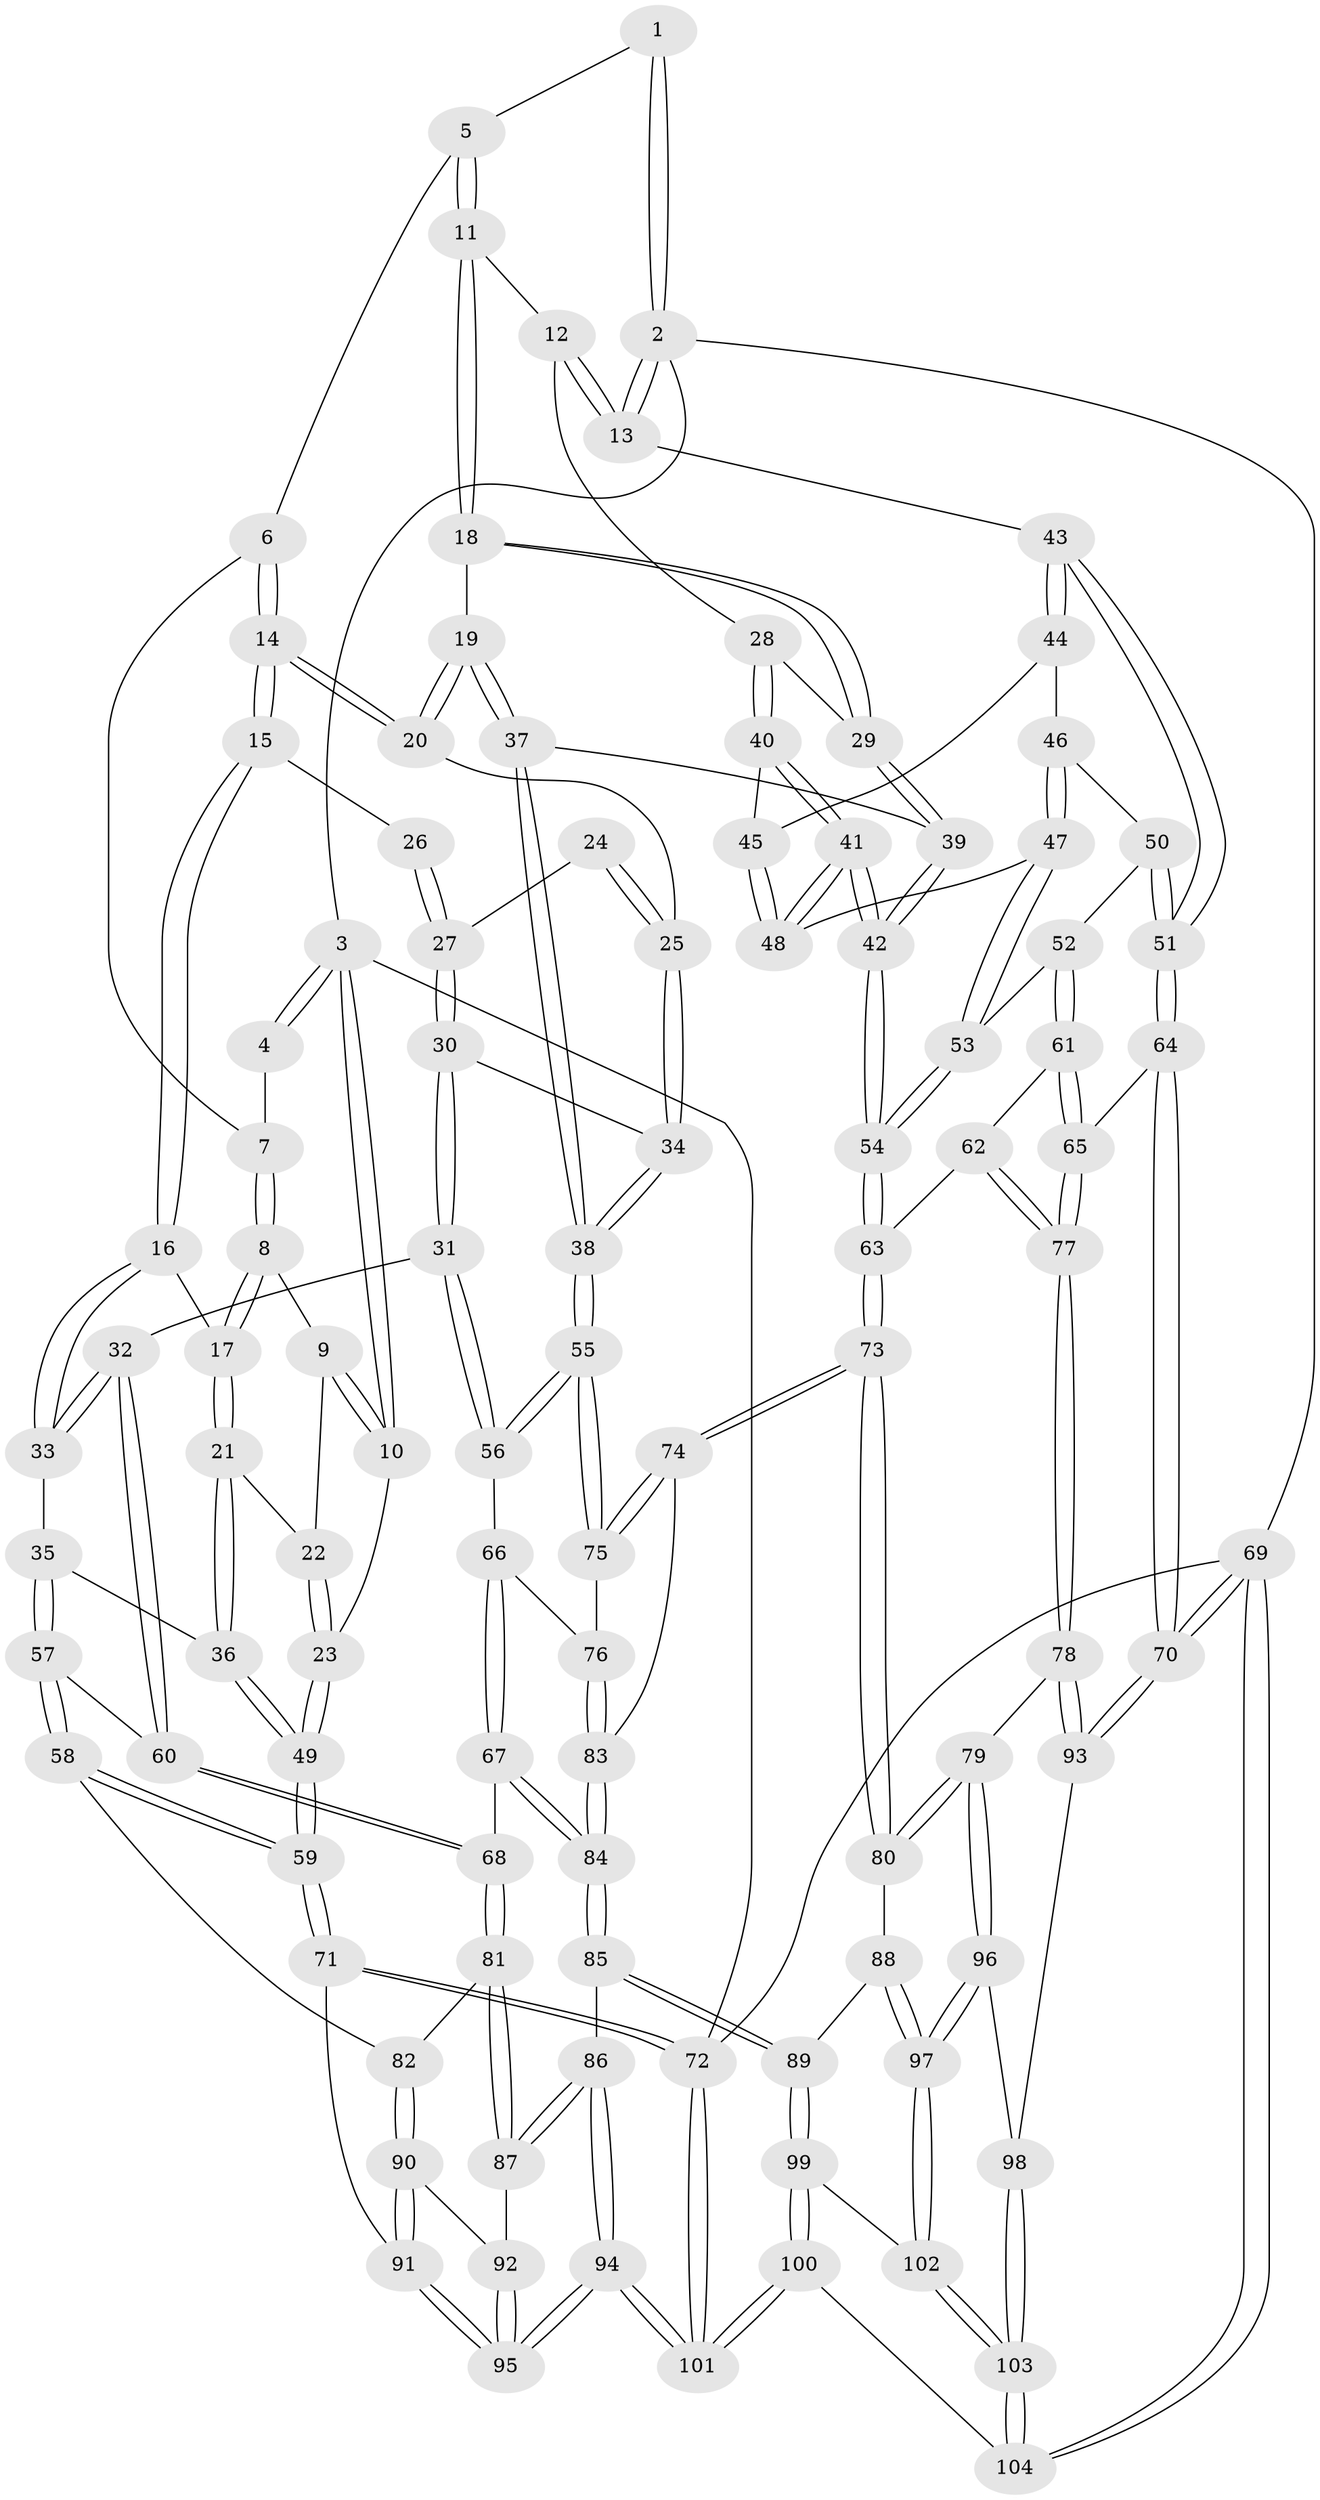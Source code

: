 // coarse degree distribution, {4: 0.4838709677419355, 5: 0.3387096774193548, 3: 0.08064516129032258, 6: 0.0967741935483871}
// Generated by graph-tools (version 1.1) at 2025/52/02/27/25 19:52:44]
// undirected, 104 vertices, 257 edges
graph export_dot {
graph [start="1"]
  node [color=gray90,style=filled];
  1 [pos="+0.5643068549896211+0"];
  2 [pos="+1+0"];
  3 [pos="+0+0"];
  4 [pos="+0.193826127543396+0"];
  5 [pos="+0.5678006638353701+0.0012538191368236596"];
  6 [pos="+0.27507183515953526+0.05230286078827389"];
  7 [pos="+0.23800718701790205+0.016346285733429295"];
  8 [pos="+0.16783124071863975+0.10451899725171115"];
  9 [pos="+0.11665208993244242+0.11174054434289672"];
  10 [pos="+0+0.09248204034125654"];
  11 [pos="+0.5777745348102249+0.07307738200318888"];
  12 [pos="+0.8056276306538825+0.08486262192729921"];
  13 [pos="+1+0"];
  14 [pos="+0.30783051888358925+0.09736941168266298"];
  15 [pos="+0.29089577862275157+0.1945531486211455"];
  16 [pos="+0.2724327702609328+0.21402896169066732"];
  17 [pos="+0.17055675998245992+0.1724642485472495"];
  18 [pos="+0.5653387549430607+0.11236386288391109"];
  19 [pos="+0.5589301342024078+0.12447580875439568"];
  20 [pos="+0.46690135005599254+0.15479949561621667"];
  21 [pos="+0.14260950193641517+0.24561347115152304"];
  22 [pos="+0.0832364626257568+0.19885700849785176"];
  23 [pos="+0+0.09559225435545116"];
  24 [pos="+0.3696766940235859+0.20533611955545994"];
  25 [pos="+0.4476054420842338+0.18272032986627584"];
  26 [pos="+0.3081695804040525+0.20462907413014572"];
  27 [pos="+0.3406751067070369+0.241760531338626"];
  28 [pos="+0.797490803698247+0.2168469217199037"];
  29 [pos="+0.7902117597808977+0.21932423058539363"];
  30 [pos="+0.37331049506910535+0.31345544461811564"];
  31 [pos="+0.32232232051057985+0.3514314403967823"];
  32 [pos="+0.30765333733540706+0.3476572788800817"];
  33 [pos="+0.24484437614307558+0.3113960982442103"];
  34 [pos="+0.3945261039876228+0.3054938995260194"];
  35 [pos="+0.19330891756391877+0.31389322073682263"];
  36 [pos="+0.14400273943161043+0.28202593380055235"];
  37 [pos="+0.6209409698431569+0.3587171175554134"];
  38 [pos="+0.5683385694792809+0.3915445165252171"];
  39 [pos="+0.629046464989156+0.3607479110798797"];
  40 [pos="+0.826986883793854+0.2349573860864572"];
  41 [pos="+0.7993923774562712+0.3547989536781854"];
  42 [pos="+0.7143557158054498+0.4190643872693922"];
  43 [pos="+1+0"];
  44 [pos="+0.9236310153624727+0.2283998596493099"];
  45 [pos="+0.831112627908683+0.23579502715950512"];
  46 [pos="+0.9295422491091122+0.2658748510005932"];
  47 [pos="+0.8722519836188591+0.34530623946610717"];
  48 [pos="+0.871332490357396+0.34497536291494074"];
  49 [pos="+0+0.387662030528251"];
  50 [pos="+0.9562387047734845+0.3103066103205242"];
  51 [pos="+1+0.46028492680216165"];
  52 [pos="+0.8957857975163318+0.37262631809332547"];
  53 [pos="+0.8883913788717489+0.3641466357935956"];
  54 [pos="+0.7297599804099645+0.44254935238574866"];
  55 [pos="+0.5401457348288863+0.4337256658841714"];
  56 [pos="+0.34736158317928734+0.4228364066683718"];
  57 [pos="+0.139408309398501+0.4999328342976671"];
  58 [pos="+0.06773976321798603+0.5141039688838674"];
  59 [pos="+0+0.5343152178642724"];
  60 [pos="+0.17597589002545025+0.5098581069758518"];
  61 [pos="+0.9223383986006344+0.4491834427824424"];
  62 [pos="+0.7578130806525444+0.457208253104542"];
  63 [pos="+0.7302379805944261+0.44328312014574045"];
  64 [pos="+1+0.5257337365396108"];
  65 [pos="+1+0.5349424743722718"];
  66 [pos="+0.3378336084712155+0.47362861172677934"];
  67 [pos="+0.27476508625833396+0.5491444271821236"];
  68 [pos="+0.2529520537221457+0.5519641793040406"];
  69 [pos="+1+1"];
  70 [pos="+1+1"];
  71 [pos="+0+0.6999926800184681"];
  72 [pos="+0+1"];
  73 [pos="+0.6580208795229066+0.6394096425471356"];
  74 [pos="+0.6499102949100406+0.6331134407128486"];
  75 [pos="+0.5384285954193355+0.43996540430415254"];
  76 [pos="+0.4772929103870085+0.5377266786828656"];
  77 [pos="+0.8638683641218659+0.6652928996921644"];
  78 [pos="+0.852862330055064+0.6801062651170969"];
  79 [pos="+0.7307325558424586+0.7301352128547625"];
  80 [pos="+0.678049466347852+0.7010203543753146"];
  81 [pos="+0.21908569340411316+0.6892164902623615"];
  82 [pos="+0.19468156612330206+0.6901350524762704"];
  83 [pos="+0.4722121460434974+0.5739024935435517"];
  84 [pos="+0.4190866633819103+0.6548747364141684"];
  85 [pos="+0.42492844070387176+0.7414382817619438"];
  86 [pos="+0.3288083409026896+0.7783784999681701"];
  87 [pos="+0.2642025519945246+0.7450591359833347"];
  88 [pos="+0.5078285959834615+0.7597910429421468"];
  89 [pos="+0.45371232211308576+0.7593534518797947"];
  90 [pos="+0.023635129879592452+0.7342506255675719"];
  91 [pos="+0+0.7200562651375508"];
  92 [pos="+0.16067272144957637+0.8080132809336453"];
  93 [pos="+1+0.9620630956003855"];
  94 [pos="+0.2317656634305951+1"];
  95 [pos="+0.21084140033973164+0.9970280394070667"];
  96 [pos="+0.7332025509292475+0.8456915895736737"];
  97 [pos="+0.6535851070984087+0.972980371853958"];
  98 [pos="+0.8668752745523065+0.9080969800598175"];
  99 [pos="+0.4614140367000865+0.8678866485724107"];
  100 [pos="+0.3496754778238079+1"];
  101 [pos="+0.2598709532961739+1"];
  102 [pos="+0.6490909127728395+0.9890318493184779"];
  103 [pos="+0.6421377439963408+1"];
  104 [pos="+0.6336310951230004+1"];
  1 -- 2;
  1 -- 2;
  1 -- 5;
  2 -- 3;
  2 -- 13;
  2 -- 13;
  2 -- 69;
  3 -- 4;
  3 -- 4;
  3 -- 10;
  3 -- 10;
  3 -- 72;
  4 -- 7;
  5 -- 6;
  5 -- 11;
  5 -- 11;
  6 -- 7;
  6 -- 14;
  6 -- 14;
  7 -- 8;
  7 -- 8;
  8 -- 9;
  8 -- 17;
  8 -- 17;
  9 -- 10;
  9 -- 10;
  9 -- 22;
  10 -- 23;
  11 -- 12;
  11 -- 18;
  11 -- 18;
  12 -- 13;
  12 -- 13;
  12 -- 28;
  13 -- 43;
  14 -- 15;
  14 -- 15;
  14 -- 20;
  14 -- 20;
  15 -- 16;
  15 -- 16;
  15 -- 26;
  16 -- 17;
  16 -- 33;
  16 -- 33;
  17 -- 21;
  17 -- 21;
  18 -- 19;
  18 -- 29;
  18 -- 29;
  19 -- 20;
  19 -- 20;
  19 -- 37;
  19 -- 37;
  20 -- 25;
  21 -- 22;
  21 -- 36;
  21 -- 36;
  22 -- 23;
  22 -- 23;
  23 -- 49;
  23 -- 49;
  24 -- 25;
  24 -- 25;
  24 -- 27;
  25 -- 34;
  25 -- 34;
  26 -- 27;
  26 -- 27;
  27 -- 30;
  27 -- 30;
  28 -- 29;
  28 -- 40;
  28 -- 40;
  29 -- 39;
  29 -- 39;
  30 -- 31;
  30 -- 31;
  30 -- 34;
  31 -- 32;
  31 -- 56;
  31 -- 56;
  32 -- 33;
  32 -- 33;
  32 -- 60;
  32 -- 60;
  33 -- 35;
  34 -- 38;
  34 -- 38;
  35 -- 36;
  35 -- 57;
  35 -- 57;
  36 -- 49;
  36 -- 49;
  37 -- 38;
  37 -- 38;
  37 -- 39;
  38 -- 55;
  38 -- 55;
  39 -- 42;
  39 -- 42;
  40 -- 41;
  40 -- 41;
  40 -- 45;
  41 -- 42;
  41 -- 42;
  41 -- 48;
  41 -- 48;
  42 -- 54;
  42 -- 54;
  43 -- 44;
  43 -- 44;
  43 -- 51;
  43 -- 51;
  44 -- 45;
  44 -- 46;
  45 -- 48;
  45 -- 48;
  46 -- 47;
  46 -- 47;
  46 -- 50;
  47 -- 48;
  47 -- 53;
  47 -- 53;
  49 -- 59;
  49 -- 59;
  50 -- 51;
  50 -- 51;
  50 -- 52;
  51 -- 64;
  51 -- 64;
  52 -- 53;
  52 -- 61;
  52 -- 61;
  53 -- 54;
  53 -- 54;
  54 -- 63;
  54 -- 63;
  55 -- 56;
  55 -- 56;
  55 -- 75;
  55 -- 75;
  56 -- 66;
  57 -- 58;
  57 -- 58;
  57 -- 60;
  58 -- 59;
  58 -- 59;
  58 -- 82;
  59 -- 71;
  59 -- 71;
  60 -- 68;
  60 -- 68;
  61 -- 62;
  61 -- 65;
  61 -- 65;
  62 -- 63;
  62 -- 77;
  62 -- 77;
  63 -- 73;
  63 -- 73;
  64 -- 65;
  64 -- 70;
  64 -- 70;
  65 -- 77;
  65 -- 77;
  66 -- 67;
  66 -- 67;
  66 -- 76;
  67 -- 68;
  67 -- 84;
  67 -- 84;
  68 -- 81;
  68 -- 81;
  69 -- 70;
  69 -- 70;
  69 -- 104;
  69 -- 104;
  69 -- 72;
  70 -- 93;
  70 -- 93;
  71 -- 72;
  71 -- 72;
  71 -- 91;
  72 -- 101;
  72 -- 101;
  73 -- 74;
  73 -- 74;
  73 -- 80;
  73 -- 80;
  74 -- 75;
  74 -- 75;
  74 -- 83;
  75 -- 76;
  76 -- 83;
  76 -- 83;
  77 -- 78;
  77 -- 78;
  78 -- 79;
  78 -- 93;
  78 -- 93;
  79 -- 80;
  79 -- 80;
  79 -- 96;
  79 -- 96;
  80 -- 88;
  81 -- 82;
  81 -- 87;
  81 -- 87;
  82 -- 90;
  82 -- 90;
  83 -- 84;
  83 -- 84;
  84 -- 85;
  84 -- 85;
  85 -- 86;
  85 -- 89;
  85 -- 89;
  86 -- 87;
  86 -- 87;
  86 -- 94;
  86 -- 94;
  87 -- 92;
  88 -- 89;
  88 -- 97;
  88 -- 97;
  89 -- 99;
  89 -- 99;
  90 -- 91;
  90 -- 91;
  90 -- 92;
  91 -- 95;
  91 -- 95;
  92 -- 95;
  92 -- 95;
  93 -- 98;
  94 -- 95;
  94 -- 95;
  94 -- 101;
  94 -- 101;
  96 -- 97;
  96 -- 97;
  96 -- 98;
  97 -- 102;
  97 -- 102;
  98 -- 103;
  98 -- 103;
  99 -- 100;
  99 -- 100;
  99 -- 102;
  100 -- 101;
  100 -- 101;
  100 -- 104;
  102 -- 103;
  102 -- 103;
  103 -- 104;
  103 -- 104;
}
